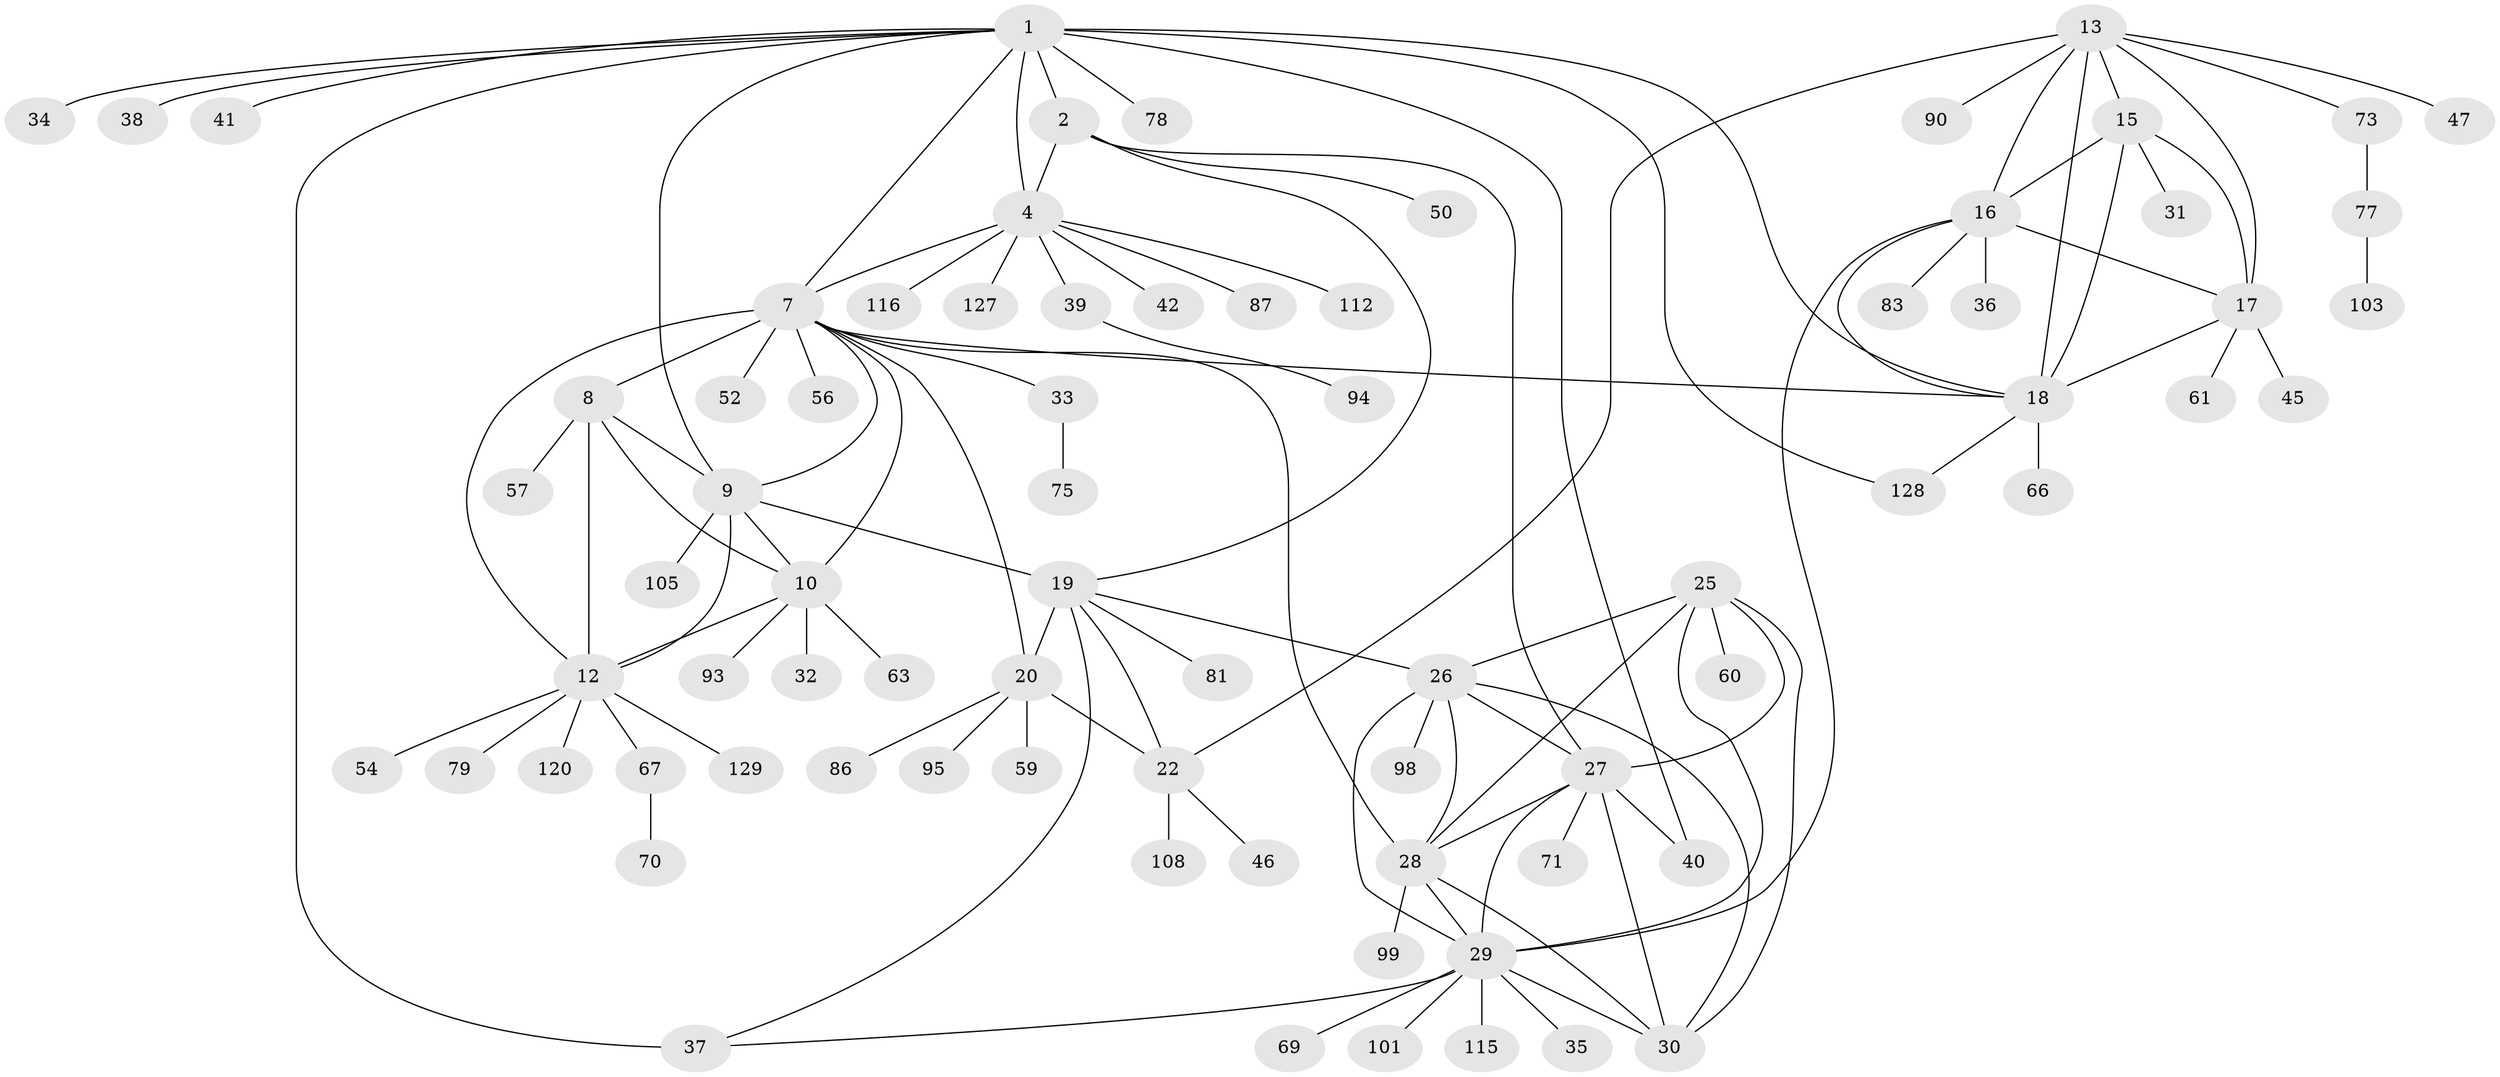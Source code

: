 // original degree distribution, {8: 0.06201550387596899, 6: 0.046511627906976744, 5: 0.015503875968992248, 12: 0.023255813953488372, 15: 0.007751937984496124, 10: 0.015503875968992248, 7: 0.046511627906976744, 9: 0.007751937984496124, 14: 0.007751937984496124, 11: 0.007751937984496124, 1: 0.5581395348837209, 3: 0.023255813953488372, 2: 0.17829457364341086}
// Generated by graph-tools (version 1.1) at 2025/19/03/04/25 18:19:48]
// undirected, 77 vertices, 113 edges
graph export_dot {
graph [start="1"]
  node [color=gray90,style=filled];
  1 [super="+5+3"];
  2 [super="+6+74"];
  4;
  7 [super="+43+82+58+106+107+92"];
  8 [super="+11"];
  9;
  10;
  12;
  13 [super="+14+117+51"];
  15;
  16;
  17;
  18 [super="+102"];
  19 [super="+21"];
  20 [super="+53+24+49+96+109+110+119+126+23"];
  22;
  25 [super="+118"];
  26;
  27;
  28;
  29;
  30 [super="+48"];
  31;
  32 [super="+55+114"];
  33;
  34;
  35;
  36 [super="+123"];
  37 [super="+80+44"];
  38;
  39;
  40;
  41;
  42;
  45;
  46;
  47 [super="+85"];
  50;
  52;
  54;
  56;
  57;
  59;
  60 [super="+84"];
  61 [super="+76"];
  63;
  66 [super="+88"];
  67;
  69;
  70;
  71;
  73;
  75;
  77;
  78;
  79;
  81;
  83;
  86;
  87;
  90;
  93;
  94;
  95;
  98 [super="+113"];
  99;
  101;
  103;
  105;
  108;
  112;
  115;
  116;
  120;
  127;
  128;
  129;
  1 -- 2 [weight=6];
  1 -- 4 [weight=3];
  1 -- 34;
  1 -- 78;
  1 -- 128;
  1 -- 37 [weight=2];
  1 -- 38;
  1 -- 7;
  1 -- 40;
  1 -- 41;
  1 -- 9;
  1 -- 18;
  2 -- 4 [weight=2];
  2 -- 19;
  2 -- 50;
  2 -- 27;
  4 -- 7;
  4 -- 39;
  4 -- 42;
  4 -- 87;
  4 -- 112;
  4 -- 116;
  4 -- 127;
  7 -- 8 [weight=2];
  7 -- 9;
  7 -- 10;
  7 -- 12;
  7 -- 18;
  7 -- 28;
  7 -- 33;
  7 -- 56;
  7 -- 52;
  7 -- 20;
  8 -- 9 [weight=2];
  8 -- 10 [weight=2];
  8 -- 12 [weight=2];
  8 -- 57;
  9 -- 10;
  9 -- 12;
  9 -- 105;
  9 -- 19;
  10 -- 12;
  10 -- 32;
  10 -- 63;
  10 -- 93;
  12 -- 54;
  12 -- 67;
  12 -- 79;
  12 -- 120;
  12 -- 129;
  13 -- 15 [weight=2];
  13 -- 16 [weight=2];
  13 -- 17 [weight=2];
  13 -- 18 [weight=2];
  13 -- 73;
  13 -- 47;
  13 -- 22;
  13 -- 90;
  15 -- 16;
  15 -- 17;
  15 -- 18;
  15 -- 31;
  16 -- 17;
  16 -- 18;
  16 -- 29;
  16 -- 36;
  16 -- 83;
  17 -- 18;
  17 -- 45;
  17 -- 61;
  18 -- 66;
  18 -- 128;
  19 -- 20 [weight=6];
  19 -- 22 [weight=2];
  19 -- 26;
  19 -- 37;
  19 -- 81;
  20 -- 22 [weight=3];
  20 -- 59;
  20 -- 95;
  20 -- 86;
  22 -- 46;
  22 -- 108;
  25 -- 26;
  25 -- 27;
  25 -- 28;
  25 -- 29;
  25 -- 30;
  25 -- 60;
  26 -- 27;
  26 -- 28;
  26 -- 29;
  26 -- 30;
  26 -- 98;
  27 -- 28;
  27 -- 29;
  27 -- 30;
  27 -- 40;
  27 -- 71;
  28 -- 29;
  28 -- 30;
  28 -- 99;
  29 -- 30;
  29 -- 35;
  29 -- 37;
  29 -- 69;
  29 -- 101;
  29 -- 115;
  33 -- 75;
  39 -- 94;
  67 -- 70;
  73 -- 77;
  77 -- 103;
}
